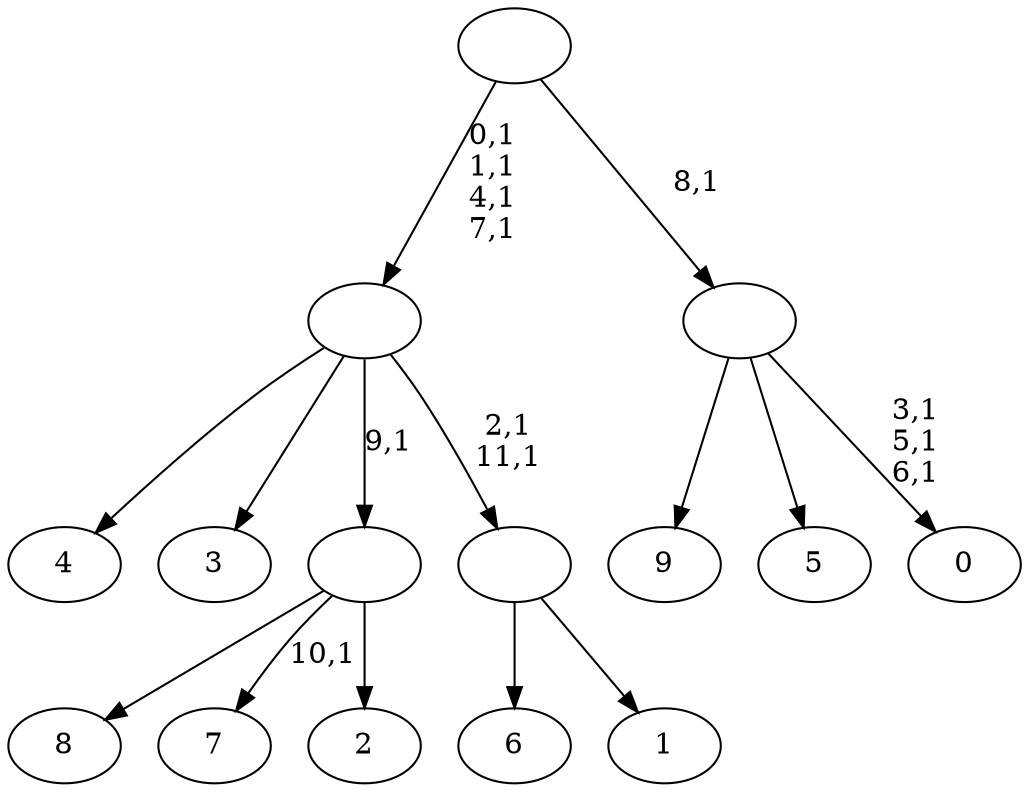 digraph T {
	22 [label="9"]
	21 [label="8"]
	20 [label="7"]
	18 [label="6"]
	17 [label="5"]
	16 [label="4"]
	15 [label="3"]
	14 [label="2"]
	13 [label=""]
	12 [label="1"]
	11 [label=""]
	9 [label=""]
	5 [label="0"]
	1 [label=""]
	0 [label=""]
	13 -> 20 [label="10,1"]
	13 -> 21 [label=""]
	13 -> 14 [label=""]
	11 -> 18 [label=""]
	11 -> 12 [label=""]
	9 -> 11 [label="2,1\n11,1"]
	9 -> 16 [label=""]
	9 -> 15 [label=""]
	9 -> 13 [label="9,1"]
	1 -> 5 [label="3,1\n5,1\n6,1"]
	1 -> 22 [label=""]
	1 -> 17 [label=""]
	0 -> 9 [label="0,1\n1,1\n4,1\n7,1"]
	0 -> 1 [label="8,1"]
}
